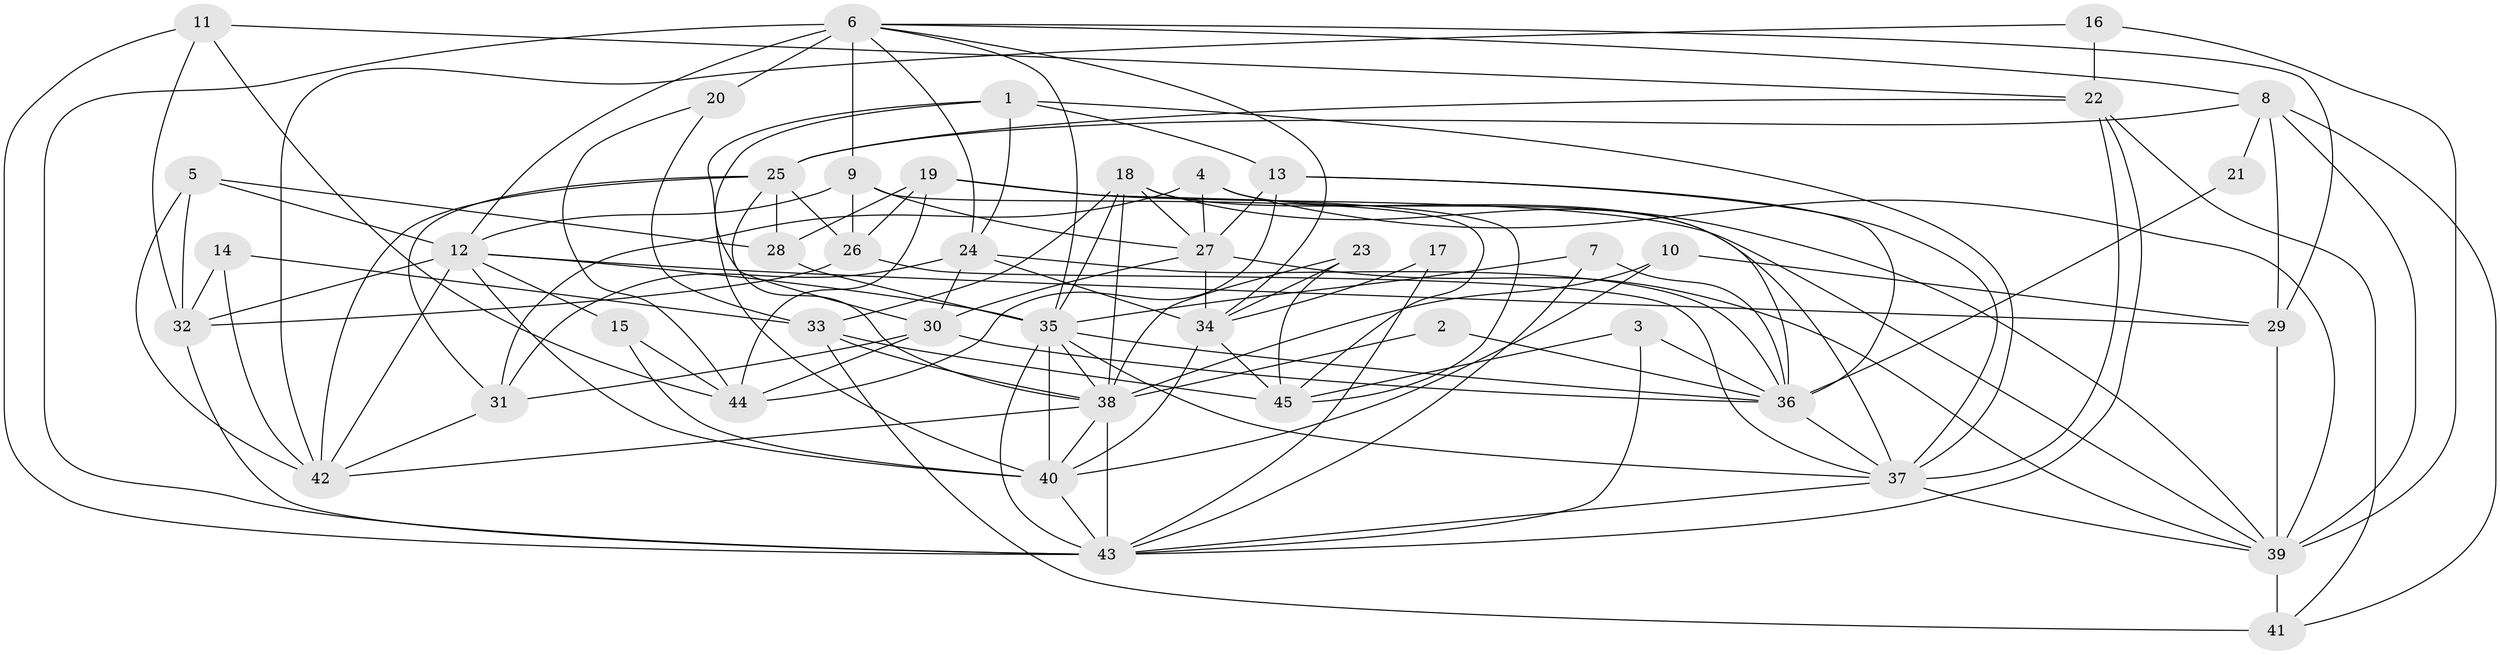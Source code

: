 // original degree distribution, {5: 0.23333333333333334, 3: 0.3333333333333333, 6: 0.06666666666666667, 4: 0.2222222222222222, 2: 0.1, 9: 0.011111111111111112, 7: 0.022222222222222223, 8: 0.011111111111111112}
// Generated by graph-tools (version 1.1) at 2025/26/03/09/25 03:26:09]
// undirected, 45 vertices, 126 edges
graph export_dot {
graph [start="1"]
  node [color=gray90,style=filled];
  1;
  2;
  3;
  4;
  5;
  6;
  7;
  8;
  9;
  10;
  11;
  12;
  13;
  14;
  15;
  16;
  17;
  18;
  19;
  20;
  21;
  22;
  23;
  24;
  25;
  26;
  27;
  28;
  29;
  30;
  31;
  32;
  33;
  34;
  35;
  36;
  37;
  38;
  39;
  40;
  41;
  42;
  43;
  44;
  45;
  1 -- 13 [weight=1.0];
  1 -- 24 [weight=1.0];
  1 -- 30 [weight=2.0];
  1 -- 37 [weight=1.0];
  1 -- 40 [weight=1.0];
  2 -- 36 [weight=1.0];
  2 -- 38 [weight=1.0];
  3 -- 36 [weight=1.0];
  3 -- 43 [weight=1.0];
  3 -- 45 [weight=1.0];
  4 -- 27 [weight=1.0];
  4 -- 31 [weight=1.0];
  4 -- 36 [weight=1.0];
  4 -- 39 [weight=1.0];
  5 -- 12 [weight=1.0];
  5 -- 28 [weight=1.0];
  5 -- 32 [weight=1.0];
  5 -- 42 [weight=1.0];
  6 -- 8 [weight=1.0];
  6 -- 9 [weight=2.0];
  6 -- 12 [weight=1.0];
  6 -- 20 [weight=2.0];
  6 -- 24 [weight=1.0];
  6 -- 29 [weight=1.0];
  6 -- 34 [weight=1.0];
  6 -- 35 [weight=1.0];
  6 -- 43 [weight=1.0];
  7 -- 35 [weight=1.0];
  7 -- 36 [weight=1.0];
  7 -- 43 [weight=1.0];
  8 -- 21 [weight=1.0];
  8 -- 25 [weight=1.0];
  8 -- 29 [weight=1.0];
  8 -- 39 [weight=1.0];
  8 -- 41 [weight=1.0];
  9 -- 12 [weight=1.0];
  9 -- 26 [weight=1.0];
  9 -- 27 [weight=1.0];
  9 -- 45 [weight=1.0];
  10 -- 29 [weight=1.0];
  10 -- 38 [weight=1.0];
  10 -- 40 [weight=1.0];
  11 -- 22 [weight=1.0];
  11 -- 32 [weight=1.0];
  11 -- 43 [weight=1.0];
  11 -- 44 [weight=1.0];
  12 -- 15 [weight=1.0];
  12 -- 29 [weight=1.0];
  12 -- 32 [weight=1.0];
  12 -- 35 [weight=1.0];
  12 -- 40 [weight=1.0];
  12 -- 42 [weight=1.0];
  13 -- 27 [weight=1.0];
  13 -- 36 [weight=1.0];
  13 -- 37 [weight=1.0];
  13 -- 44 [weight=1.0];
  14 -- 32 [weight=1.0];
  14 -- 33 [weight=1.0];
  14 -- 42 [weight=1.0];
  15 -- 40 [weight=1.0];
  15 -- 44 [weight=1.0];
  16 -- 22 [weight=1.0];
  16 -- 39 [weight=1.0];
  16 -- 42 [weight=1.0];
  17 -- 34 [weight=1.0];
  17 -- 43 [weight=1.0];
  18 -- 27 [weight=1.0];
  18 -- 33 [weight=1.0];
  18 -- 35 [weight=1.0];
  18 -- 37 [weight=1.0];
  18 -- 38 [weight=1.0];
  18 -- 39 [weight=1.0];
  19 -- 26 [weight=1.0];
  19 -- 28 [weight=1.0];
  19 -- 39 [weight=1.0];
  19 -- 44 [weight=1.0];
  19 -- 45 [weight=1.0];
  20 -- 33 [weight=1.0];
  20 -- 44 [weight=1.0];
  21 -- 36 [weight=1.0];
  22 -- 25 [weight=1.0];
  22 -- 37 [weight=1.0];
  22 -- 41 [weight=1.0];
  22 -- 43 [weight=1.0];
  23 -- 34 [weight=1.0];
  23 -- 38 [weight=1.0];
  23 -- 45 [weight=1.0];
  24 -- 30 [weight=1.0];
  24 -- 31 [weight=1.0];
  24 -- 34 [weight=1.0];
  24 -- 36 [weight=1.0];
  25 -- 26 [weight=1.0];
  25 -- 28 [weight=1.0];
  25 -- 31 [weight=1.0];
  25 -- 38 [weight=1.0];
  25 -- 42 [weight=1.0];
  26 -- 32 [weight=1.0];
  26 -- 37 [weight=1.0];
  27 -- 30 [weight=1.0];
  27 -- 34 [weight=1.0];
  27 -- 39 [weight=1.0];
  28 -- 35 [weight=1.0];
  29 -- 39 [weight=1.0];
  30 -- 31 [weight=1.0];
  30 -- 36 [weight=1.0];
  30 -- 44 [weight=1.0];
  31 -- 42 [weight=1.0];
  32 -- 43 [weight=1.0];
  33 -- 38 [weight=1.0];
  33 -- 41 [weight=1.0];
  33 -- 45 [weight=1.0];
  34 -- 40 [weight=1.0];
  34 -- 45 [weight=1.0];
  35 -- 36 [weight=1.0];
  35 -- 37 [weight=1.0];
  35 -- 38 [weight=1.0];
  35 -- 40 [weight=3.0];
  35 -- 43 [weight=1.0];
  36 -- 37 [weight=1.0];
  37 -- 39 [weight=1.0];
  37 -- 43 [weight=1.0];
  38 -- 40 [weight=1.0];
  38 -- 42 [weight=1.0];
  38 -- 43 [weight=1.0];
  39 -- 41 [weight=3.0];
  40 -- 43 [weight=1.0];
}
